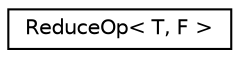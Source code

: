 digraph "Graphical Class Hierarchy"
{
  edge [fontname="Helvetica",fontsize="10",labelfontname="Helvetica",labelfontsize="10"];
  node [fontname="Helvetica",fontsize="10",shape=record];
  rankdir="LR";
  Node0 [label="ReduceOp\< T, F \>",height=0.2,width=0.4,color="black", fillcolor="white", style="filled",URL="$structReduceOp.html"];
}
